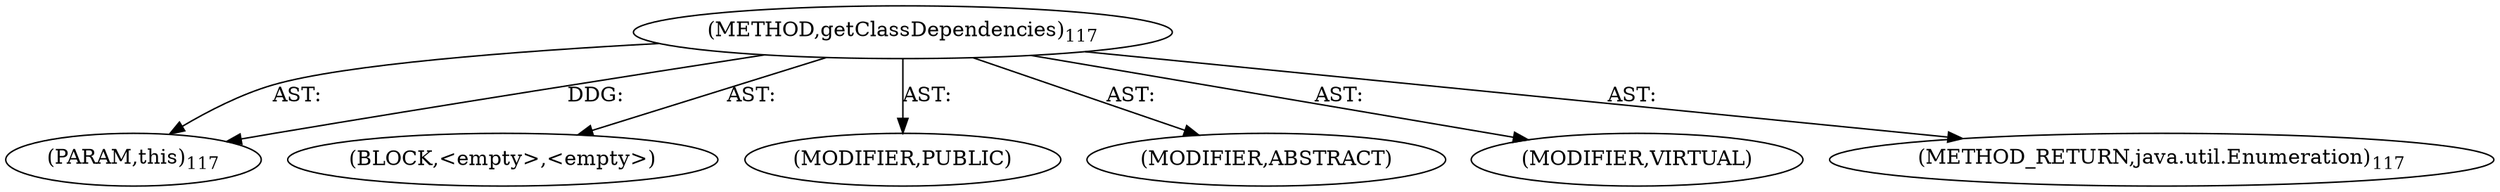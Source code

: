 digraph "getClassDependencies" {  
"111669149700" [label = <(METHOD,getClassDependencies)<SUB>117</SUB>> ]
"115964116999" [label = <(PARAM,this)<SUB>117</SUB>> ]
"25769803780" [label = <(BLOCK,&lt;empty&gt;,&lt;empty&gt;)> ]
"133143986188" [label = <(MODIFIER,PUBLIC)> ]
"133143986189" [label = <(MODIFIER,ABSTRACT)> ]
"133143986190" [label = <(MODIFIER,VIRTUAL)> ]
"128849018884" [label = <(METHOD_RETURN,java.util.Enumeration)<SUB>117</SUB>> ]
  "111669149700" -> "115964116999"  [ label = "AST: "] 
  "111669149700" -> "25769803780"  [ label = "AST: "] 
  "111669149700" -> "133143986188"  [ label = "AST: "] 
  "111669149700" -> "133143986189"  [ label = "AST: "] 
  "111669149700" -> "133143986190"  [ label = "AST: "] 
  "111669149700" -> "128849018884"  [ label = "AST: "] 
  "111669149700" -> "115964116999"  [ label = "DDG: "] 
}
